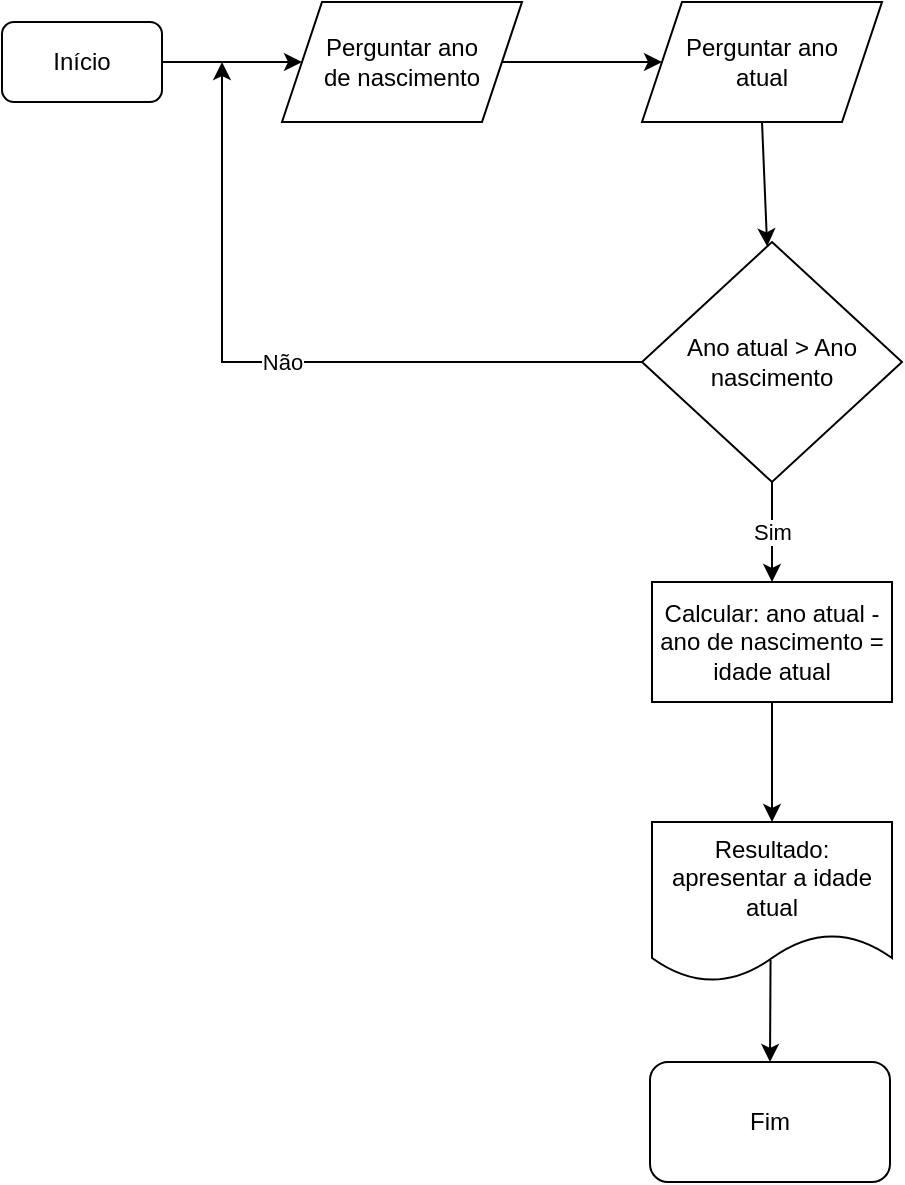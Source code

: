 <mxfile version="17.4.3" type="github">
  <diagram id="a25Awu7tsZ9atOyCglpS" name="Page-1">
    <mxGraphModel dx="1578" dy="836" grid="1" gridSize="10" guides="1" tooltips="1" connect="1" arrows="1" fold="1" page="1" pageScale="1" pageWidth="827" pageHeight="1169" math="0" shadow="0">
      <root>
        <mxCell id="0" />
        <mxCell id="1" parent="0" />
        <mxCell id="zopsyx_U3Knj8r7YK4rU-1" value="Início" style="rounded=1;whiteSpace=wrap;html=1;" vertex="1" parent="1">
          <mxGeometry x="130" y="80" width="80" height="40" as="geometry" />
        </mxCell>
        <mxCell id="zopsyx_U3Knj8r7YK4rU-2" value="&lt;div&gt;Perguntar ano&lt;/div&gt;&lt;div&gt;de nascimento&lt;/div&gt;" style="shape=parallelogram;perimeter=parallelogramPerimeter;whiteSpace=wrap;html=1;fixedSize=1;" vertex="1" parent="1">
          <mxGeometry x="270" y="70" width="120" height="60" as="geometry" />
        </mxCell>
        <mxCell id="zopsyx_U3Knj8r7YK4rU-3" value="&lt;div&gt;Perguntar ano&lt;/div&gt;&lt;div&gt;atual&lt;br&gt;&lt;/div&gt;" style="shape=parallelogram;perimeter=parallelogramPerimeter;whiteSpace=wrap;html=1;fixedSize=1;" vertex="1" parent="1">
          <mxGeometry x="450" y="70" width="120" height="60" as="geometry" />
        </mxCell>
        <mxCell id="zopsyx_U3Knj8r7YK4rU-5" value="Calcular: ano atual - ano de nascimento = idade atual" style="rounded=0;whiteSpace=wrap;html=1;" vertex="1" parent="1">
          <mxGeometry x="455" y="360" width="120" height="60" as="geometry" />
        </mxCell>
        <mxCell id="zopsyx_U3Knj8r7YK4rU-6" value="Ano atual &amp;gt; Ano nascimento" style="rhombus;whiteSpace=wrap;html=1;" vertex="1" parent="1">
          <mxGeometry x="450" y="190" width="130" height="120" as="geometry" />
        </mxCell>
        <mxCell id="zopsyx_U3Knj8r7YK4rU-7" value="Resultado: apresentar a idade atual" style="shape=document;whiteSpace=wrap;html=1;boundedLbl=1;" vertex="1" parent="1">
          <mxGeometry x="455" y="480" width="120" height="80" as="geometry" />
        </mxCell>
        <mxCell id="zopsyx_U3Knj8r7YK4rU-8" value="Fim" style="rounded=1;whiteSpace=wrap;html=1;" vertex="1" parent="1">
          <mxGeometry x="454" y="600" width="120" height="60" as="geometry" />
        </mxCell>
        <mxCell id="zopsyx_U3Knj8r7YK4rU-10" value="" style="endArrow=classic;html=1;rounded=0;exitX=1;exitY=0.5;exitDx=0;exitDy=0;entryX=0;entryY=0.5;entryDx=0;entryDy=0;" edge="1" parent="1" source="zopsyx_U3Knj8r7YK4rU-1" target="zopsyx_U3Knj8r7YK4rU-2">
          <mxGeometry width="50" height="50" relative="1" as="geometry">
            <mxPoint x="390" y="320" as="sourcePoint" />
            <mxPoint x="440" y="270" as="targetPoint" />
          </mxGeometry>
        </mxCell>
        <mxCell id="zopsyx_U3Knj8r7YK4rU-11" value="" style="endArrow=classic;html=1;rounded=0;exitX=1;exitY=0.5;exitDx=0;exitDy=0;entryX=0;entryY=0.5;entryDx=0;entryDy=0;" edge="1" parent="1" source="zopsyx_U3Knj8r7YK4rU-2" target="zopsyx_U3Knj8r7YK4rU-3">
          <mxGeometry width="50" height="50" relative="1" as="geometry">
            <mxPoint x="390" y="320" as="sourcePoint" />
            <mxPoint x="440" y="270" as="targetPoint" />
          </mxGeometry>
        </mxCell>
        <mxCell id="zopsyx_U3Knj8r7YK4rU-12" value="" style="endArrow=classic;html=1;rounded=0;exitX=0.5;exitY=1;exitDx=0;exitDy=0;" edge="1" parent="1" source="zopsyx_U3Knj8r7YK4rU-3" target="zopsyx_U3Knj8r7YK4rU-6">
          <mxGeometry width="50" height="50" relative="1" as="geometry">
            <mxPoint x="390" y="320" as="sourcePoint" />
            <mxPoint x="440" y="270" as="targetPoint" />
          </mxGeometry>
        </mxCell>
        <mxCell id="zopsyx_U3Knj8r7YK4rU-13" value="" style="endArrow=classic;html=1;rounded=0;exitX=0;exitY=0.5;exitDx=0;exitDy=0;" edge="1" parent="1" source="zopsyx_U3Knj8r7YK4rU-6">
          <mxGeometry relative="1" as="geometry">
            <mxPoint x="360" y="300" as="sourcePoint" />
            <mxPoint x="240" y="100" as="targetPoint" />
            <Array as="points">
              <mxPoint x="240" y="250" />
            </Array>
          </mxGeometry>
        </mxCell>
        <mxCell id="zopsyx_U3Knj8r7YK4rU-14" value="Não" style="edgeLabel;resizable=0;html=1;align=center;verticalAlign=middle;" connectable="0" vertex="1" parent="zopsyx_U3Knj8r7YK4rU-13">
          <mxGeometry relative="1" as="geometry" />
        </mxCell>
        <mxCell id="zopsyx_U3Knj8r7YK4rU-16" value="" style="endArrow=classic;html=1;rounded=0;exitX=0.5;exitY=1;exitDx=0;exitDy=0;" edge="1" parent="1" source="zopsyx_U3Knj8r7YK4rU-6" target="zopsyx_U3Knj8r7YK4rU-5">
          <mxGeometry relative="1" as="geometry">
            <mxPoint x="370" y="200" as="sourcePoint" />
            <mxPoint x="470" y="200" as="targetPoint" />
          </mxGeometry>
        </mxCell>
        <mxCell id="zopsyx_U3Knj8r7YK4rU-17" value="Sim" style="edgeLabel;resizable=0;html=1;align=center;verticalAlign=middle;" connectable="0" vertex="1" parent="zopsyx_U3Knj8r7YK4rU-16">
          <mxGeometry relative="1" as="geometry" />
        </mxCell>
        <mxCell id="zopsyx_U3Knj8r7YK4rU-18" value="" style="endArrow=classic;html=1;rounded=0;exitX=0.5;exitY=1;exitDx=0;exitDy=0;entryX=0.5;entryY=0;entryDx=0;entryDy=0;" edge="1" parent="1" source="zopsyx_U3Knj8r7YK4rU-5" target="zopsyx_U3Knj8r7YK4rU-7">
          <mxGeometry width="50" height="50" relative="1" as="geometry">
            <mxPoint x="510" y="510" as="sourcePoint" />
            <mxPoint x="560" y="460" as="targetPoint" />
          </mxGeometry>
        </mxCell>
        <mxCell id="zopsyx_U3Knj8r7YK4rU-19" value="" style="endArrow=classic;html=1;rounded=0;exitX=0.494;exitY=0.863;exitDx=0;exitDy=0;exitPerimeter=0;entryX=0.5;entryY=0;entryDx=0;entryDy=0;" edge="1" parent="1" source="zopsyx_U3Knj8r7YK4rU-7" target="zopsyx_U3Knj8r7YK4rU-8">
          <mxGeometry width="50" height="50" relative="1" as="geometry">
            <mxPoint x="500" y="570" as="sourcePoint" />
            <mxPoint x="550" y="520" as="targetPoint" />
          </mxGeometry>
        </mxCell>
      </root>
    </mxGraphModel>
  </diagram>
</mxfile>
